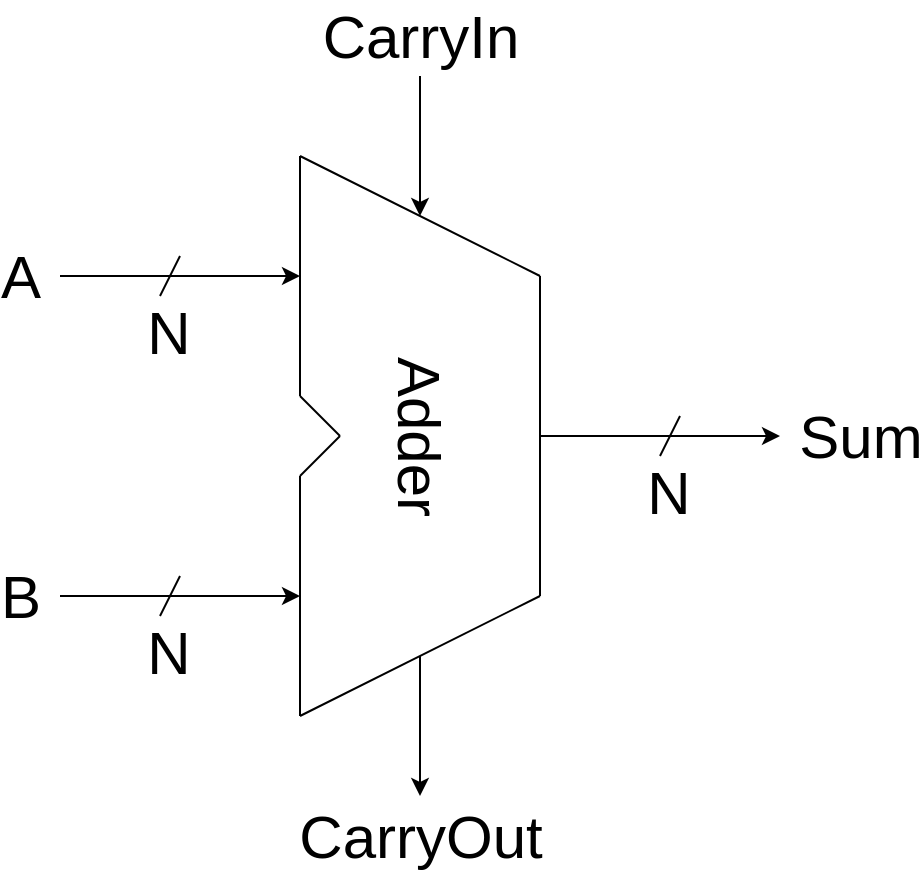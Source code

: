 <mxfile>
    <diagram id="5mZw2a68454DcrL3Z-5I" name="Page-1">
        <mxGraphModel dx="355" dy="264" grid="1" gridSize="10" guides="1" tooltips="1" connect="1" arrows="1" fold="1" page="1" pageScale="1" pageWidth="827" pageHeight="583" math="0" shadow="0">
            <root>
                <mxCell id="0"/>
                <mxCell id="1" parent="0"/>
                <mxCell id="33" value="" style="group" vertex="1" connectable="0" parent="1">
                    <mxGeometry x="280" y="120" width="360" height="360" as="geometry"/>
                </mxCell>
                <mxCell id="12" value="" style="group" vertex="1" connectable="0" parent="33">
                    <mxGeometry x="120.0" y="40" width="120.0" height="280" as="geometry"/>
                </mxCell>
                <mxCell id="13" value="" style="endArrow=none;html=1;" edge="1" parent="12">
                    <mxGeometry width="50" height="50" relative="1" as="geometry">
                        <mxPoint x="1.137e-13" y="120" as="sourcePoint"/>
                        <mxPoint x="1.137e-13" as="targetPoint"/>
                    </mxGeometry>
                </mxCell>
                <mxCell id="14" value="" style="endArrow=none;html=1;" edge="1" parent="12">
                    <mxGeometry width="50" height="50" relative="1" as="geometry">
                        <mxPoint y="280" as="sourcePoint"/>
                        <mxPoint y="160" as="targetPoint"/>
                    </mxGeometry>
                </mxCell>
                <mxCell id="15" value="" style="endArrow=none;html=1;" edge="1" parent="12">
                    <mxGeometry width="50" height="50" relative="1" as="geometry">
                        <mxPoint x="120.0" y="220" as="sourcePoint"/>
                        <mxPoint x="120.0" y="60" as="targetPoint"/>
                    </mxGeometry>
                </mxCell>
                <mxCell id="16" value="" style="endArrow=none;html=1;" edge="1" parent="12">
                    <mxGeometry width="50" height="50" relative="1" as="geometry">
                        <mxPoint x="1.137e-13" y="120" as="sourcePoint"/>
                        <mxPoint x="20.0" y="140" as="targetPoint"/>
                    </mxGeometry>
                </mxCell>
                <mxCell id="17" value="" style="endArrow=none;html=1;" edge="1" parent="12">
                    <mxGeometry width="50" height="50" relative="1" as="geometry">
                        <mxPoint x="20.0" y="140" as="sourcePoint"/>
                        <mxPoint x="1.137e-13" y="160" as="targetPoint"/>
                    </mxGeometry>
                </mxCell>
                <mxCell id="18" value="" style="endArrow=none;html=1;" edge="1" parent="12">
                    <mxGeometry width="50" height="50" relative="1" as="geometry">
                        <mxPoint x="1.137e-13" as="sourcePoint"/>
                        <mxPoint x="120.0" y="60" as="targetPoint"/>
                    </mxGeometry>
                </mxCell>
                <mxCell id="19" value="" style="endArrow=none;html=1;" edge="1" parent="12">
                    <mxGeometry width="50" height="50" relative="1" as="geometry">
                        <mxPoint x="1.137e-13" y="280" as="sourcePoint"/>
                        <mxPoint x="120.0" y="220" as="targetPoint"/>
                    </mxGeometry>
                </mxCell>
                <mxCell id="32" value="Adder" style="text;html=1;align=center;verticalAlign=middle;resizable=0;points=[];autosize=1;strokeColor=none;fillColor=none;fontSize=30;rotation=90;" vertex="1" parent="12">
                    <mxGeometry x="10.0" y="115" width="100" height="50" as="geometry"/>
                </mxCell>
                <mxCell id="20" value="" style="endArrow=classic;html=1;" edge="1" parent="33">
                    <mxGeometry width="50" height="50" relative="1" as="geometry">
                        <mxPoint y="100" as="sourcePoint"/>
                        <mxPoint x="120" y="100" as="targetPoint"/>
                    </mxGeometry>
                </mxCell>
                <mxCell id="27" value="&lt;font style=&quot;font-size: 30px;&quot;&gt;A&lt;/font&gt;" style="edgeLabel;html=1;align=center;verticalAlign=middle;resizable=0;points=[];" vertex="1" connectable="0" parent="20">
                    <mxGeometry x="-0.851" relative="1" as="geometry">
                        <mxPoint x="-29" as="offset"/>
                    </mxGeometry>
                </mxCell>
                <mxCell id="34" value="N" style="edgeLabel;html=1;align=center;verticalAlign=middle;resizable=0;points=[];fontSize=30;" vertex="1" connectable="0" parent="20">
                    <mxGeometry x="-0.099" y="2" relative="1" as="geometry">
                        <mxPoint y="30" as="offset"/>
                    </mxGeometry>
                </mxCell>
                <mxCell id="21" value="" style="endArrow=classic;html=1;" edge="1" parent="33">
                    <mxGeometry width="50" height="50" relative="1" as="geometry">
                        <mxPoint y="260" as="sourcePoint"/>
                        <mxPoint x="120" y="260" as="targetPoint"/>
                    </mxGeometry>
                </mxCell>
                <mxCell id="28" value="B" style="edgeLabel;html=1;align=center;verticalAlign=middle;resizable=0;points=[];fontSize=30;" vertex="1" connectable="0" parent="21">
                    <mxGeometry x="-0.768" y="1" relative="1" as="geometry">
                        <mxPoint x="-34" y="1" as="offset"/>
                    </mxGeometry>
                </mxCell>
                <mxCell id="35" value="N" style="edgeLabel;html=1;align=center;verticalAlign=middle;resizable=0;points=[];fontSize=30;" vertex="1" connectable="0" parent="21">
                    <mxGeometry x="-0.099" y="3" relative="1" as="geometry">
                        <mxPoint y="31" as="offset"/>
                    </mxGeometry>
                </mxCell>
                <mxCell id="22" value="" style="endArrow=classic;html=1;" edge="1" parent="33">
                    <mxGeometry width="50" height="50" relative="1" as="geometry">
                        <mxPoint x="240" y="180" as="sourcePoint"/>
                        <mxPoint x="360" y="180" as="targetPoint"/>
                    </mxGeometry>
                </mxCell>
                <mxCell id="29" value="Sum" style="edgeLabel;html=1;align=center;verticalAlign=middle;resizable=0;points=[];fontSize=30;" vertex="1" connectable="0" parent="22">
                    <mxGeometry x="0.625" y="-1" relative="1" as="geometry">
                        <mxPoint x="62" y="-1" as="offset"/>
                    </mxGeometry>
                </mxCell>
                <mxCell id="36" value="N" style="edgeLabel;html=1;align=center;verticalAlign=middle;resizable=0;points=[];fontSize=30;" vertex="1" connectable="0" parent="22">
                    <mxGeometry x="0.058" y="-1" relative="1" as="geometry">
                        <mxPoint y="27" as="offset"/>
                    </mxGeometry>
                </mxCell>
                <mxCell id="23" value="" style="endArrow=classic;html=1;" edge="1" parent="33">
                    <mxGeometry width="50" height="50" relative="1" as="geometry">
                        <mxPoint x="180" as="sourcePoint"/>
                        <mxPoint x="180" y="70" as="targetPoint"/>
                    </mxGeometry>
                </mxCell>
                <mxCell id="30" value="CarryIn" style="edgeLabel;html=1;align=center;verticalAlign=middle;resizable=0;points=[];fontSize=30;" vertex="1" connectable="0" parent="23">
                    <mxGeometry x="-0.698" y="-1" relative="1" as="geometry">
                        <mxPoint x="1" y="-31" as="offset"/>
                    </mxGeometry>
                </mxCell>
                <mxCell id="25" value="" style="endArrow=classic;html=1;" edge="1" parent="33">
                    <mxGeometry width="50" height="50" relative="1" as="geometry">
                        <mxPoint x="180" y="290" as="sourcePoint"/>
                        <mxPoint x="180" y="360" as="targetPoint"/>
                    </mxGeometry>
                </mxCell>
                <mxCell id="31" value="CarryOut" style="edgeLabel;html=1;align=center;verticalAlign=middle;resizable=0;points=[];fontSize=30;" vertex="1" connectable="0" parent="25">
                    <mxGeometry x="0.395" relative="1" as="geometry">
                        <mxPoint y="41" as="offset"/>
                    </mxGeometry>
                </mxCell>
                <mxCell id="38" value="" style="endArrow=none;html=1;fontSize=30;" edge="1" parent="33">
                    <mxGeometry width="50" height="50" relative="1" as="geometry">
                        <mxPoint x="50" y="110" as="sourcePoint"/>
                        <mxPoint x="60" y="90" as="targetPoint"/>
                    </mxGeometry>
                </mxCell>
                <mxCell id="39" value="" style="endArrow=none;html=1;fontSize=30;" edge="1" parent="33">
                    <mxGeometry width="50" height="50" relative="1" as="geometry">
                        <mxPoint x="50" y="270" as="sourcePoint"/>
                        <mxPoint x="60" y="250" as="targetPoint"/>
                    </mxGeometry>
                </mxCell>
                <mxCell id="40" value="" style="endArrow=none;html=1;fontSize=30;" edge="1" parent="33">
                    <mxGeometry width="50" height="50" relative="1" as="geometry">
                        <mxPoint x="300" y="190" as="sourcePoint"/>
                        <mxPoint x="310" y="170" as="targetPoint"/>
                    </mxGeometry>
                </mxCell>
            </root>
        </mxGraphModel>
    </diagram>
</mxfile>
